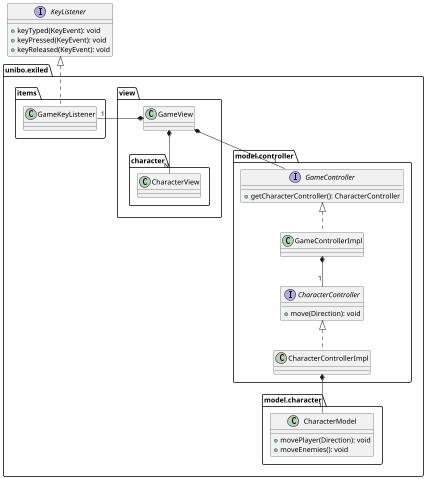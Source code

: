 @startuml
scale 0.5
set separator none

interface KeyListener {
      + keyTyped(KeyEvent): void
      + keyPressed(KeyEvent): void
      + keyReleased(KeyEvent): void
}
package unibo.exiled
{
  package model.controller {
    interface GameController {
      + getCharacterController(): CharacterController
    }
    
    class GameControllerImpl implements GameController {}
  
    interface CharacterController {
      + move(Direction): void
    }
    
    class CharacterControllerImpl implements CharacterController {}

  }
  
  package view {
    package character{
      class CharacterView{
      }
    }
    class GameView {
      
    }
  }
  
  package items{
    
    class GameKeyListener implements KeyListener{}
  }
  
  package model.character {
    class CharacterModel {
      + movePlayer(Direction): void
      + moveEnemies(): void
    }
  }


}

GameView *- "1" GameKeyListener
GameView *-- "1" GameController
GameView *-- "N" CharacterView
GameControllerImpl *-- "1" CharacterController
CharacterControllerImpl  *-- "1" CharacterModel


@enduml

